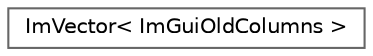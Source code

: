 digraph "Graphical Class Hierarchy"
{
 // LATEX_PDF_SIZE
  bgcolor="transparent";
  edge [fontname=Helvetica,fontsize=10,labelfontname=Helvetica,labelfontsize=10];
  node [fontname=Helvetica,fontsize=10,shape=box,height=0.2,width=0.4];
  rankdir="LR";
  Node0 [label="ImVector\< ImGuiOldColumns \>",height=0.2,width=0.4,color="grey40", fillcolor="white", style="filled",URL="$struct_im_vector.html",tooltip=" "];
}
